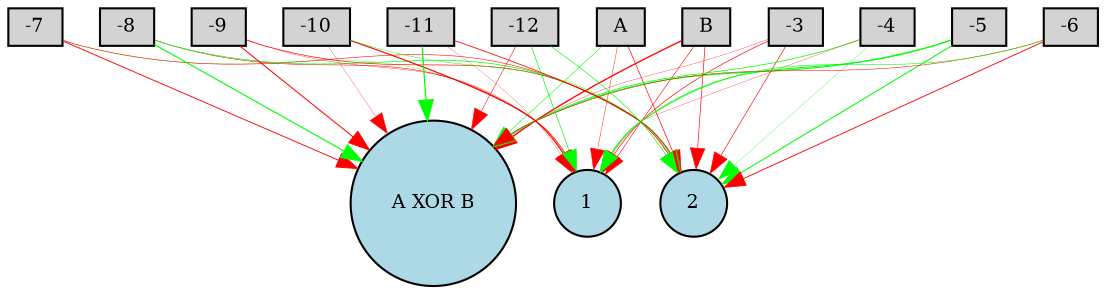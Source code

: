 digraph {
	node [fontsize=9 height=0.2 shape=circle width=0.2]
	A [fillcolor=lightgray shape=box style=filled]
	B [fillcolor=lightgray shape=box style=filled]
	-3 [fillcolor=lightgray shape=box style=filled]
	-4 [fillcolor=lightgray shape=box style=filled]
	-5 [fillcolor=lightgray shape=box style=filled]
	-6 [fillcolor=lightgray shape=box style=filled]
	-7 [fillcolor=lightgray shape=box style=filled]
	-8 [fillcolor=lightgray shape=box style=filled]
	-9 [fillcolor=lightgray shape=box style=filled]
	-10 [fillcolor=lightgray shape=box style=filled]
	-11 [fillcolor=lightgray shape=box style=filled]
	-12 [fillcolor=lightgray shape=box style=filled]
	"A XOR B" [fillcolor=lightblue style=filled]
	1 [fillcolor=lightblue style=filled]
	2 [fillcolor=lightblue style=filled]
	-5 -> "A XOR B" [color=green penwidth=0.5177563603636975 style=solid]
	-12 -> 2 [color=green penwidth=0.3112299973693152 style=solid]
	B -> 2 [color=red penwidth=0.3142090826159457 style=solid]
	A -> "A XOR B" [color=green penwidth=0.2688089995305252 style=solid]
	-6 -> 1 [color=green penwidth=0.2645991453680908 style=solid]
	-11 -> 1 [color=red penwidth=0.1174779951023614 style=solid]
	A -> 2 [color=red penwidth=0.3256265092141548 style=solid]
	A -> 1 [color=red penwidth=0.1994296758959876 style=solid]
	-9 -> 2 [color=red penwidth=0.3159748861883922 style=solid]
	-12 -> "A XOR B" [color=red penwidth=0.25598519365934747 style=solid]
	-12 -> 1 [color=green penwidth=0.3340117477816732 style=solid]
	-4 -> 2 [color=green penwidth=0.1331309393487014 style=solid]
	-7 -> "A XOR B" [color=red penwidth=0.4386760106398886 style=solid]
	-10 -> 2 [color=green penwidth=0.21289385080665504 style=solid]
	-9 -> "A XOR B" [color=red penwidth=0.48693010973366646 style=solid]
	-4 -> "A XOR B" [color=green penwidth=0.3588871244756593 style=solid]
	-7 -> 2 [color=red penwidth=0.265748880833781 style=solid]
	-10 -> 1 [color=red penwidth=0.5588027801444959 style=solid]
	B -> "A XOR B" [color=red penwidth=0.6312694347690143 style=solid]
	B -> 1 [color=red penwidth=0.27730297820863037 style=solid]
	-5 -> 1 [color=green penwidth=0.440157792044201 style=solid]
	-11 -> "A XOR B" [color=green penwidth=0.5850736834507935 style=solid]
	-3 -> 1 [color=red penwidth=0.3182472451790965 style=solid]
	-6 -> "A XOR B" [color=red penwidth=0.24711052478593892 style=solid]
	-11 -> 2 [color=red penwidth=0.3921138105996479 style=solid]
	-3 -> "A XOR B" [color=red penwidth=0.15512773831732407 style=solid]
	-6 -> 2 [color=red penwidth=0.4229100440752487 style=solid]
	-3 -> 2 [color=red penwidth=0.3091072027094495 style=solid]
	-7 -> 1 [color=green penwidth=0.1330647921255727 style=solid]
	-8 -> 1 [color=red penwidth=0.2706351963763519 style=solid]
	-9 -> 1 [color=red penwidth=0.1641556111773252 style=solid]
	-4 -> 1 [color=red penwidth=0.14503079714794895 style=solid]
	-5 -> 2 [color=green penwidth=0.4977636910199159 style=solid]
	-8 -> "A XOR B" [color=green penwidth=0.5440939267467921 style=solid]
	-10 -> "A XOR B" [color=red penwidth=0.12925790889422795 style=solid]
	-8 -> 2 [color=green penwidth=0.3358335039087528 style=solid]
}
